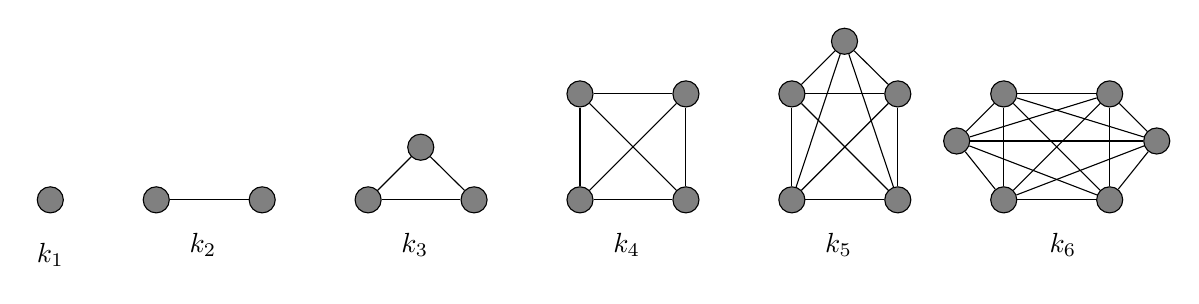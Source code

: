 \begin{tikzpicture}
    [place/.style={circle,draw,fill=black!50}]
    \node[place] (a){};
    \node[node distance=.25cm] (text1)[below =of a]{$ k_1 $};
    \node[place] (b)[right=of a]{};
    \node[place] (c)[right=of b]{};
    \node[node distance=.25cm] (text2)[below right =of b]{$ k_2 $};
    \path[-](b)edge node{}(c);
    \node[place] (d)[right=of c]{};
    \node[place,node distance=.6cm] (e)[above right=of d]{};
    \node[place,node distance=1cm] (f)[right=of d]{};
    \node[node distance=.25cm] (text3)[below right =of d]{$ k_3 $};
    \path[-](e) edge node{}(d) edge node{}(f) (d)edge node{}(f);
    \node[place] (g)[right=of f]{};
    \node[place] (h)[right=of g]{};
    \node[place] (i)[above=of g]{};
    \node[place] (j)[right=of i]{};
    \node[node distance=.25cm] (text4)[below right =of g]{$ k_4 $};
    \path[-](g) edge node {} (i)
                edge node {} (h)
                edge node {} (j)
            (i) edge node {} (j)
                edge node {} (h)
            (h) edge node {} (j);
    \node[place] (k)[right=of h]{};
    \node[place] (l)[right=of k]{};
    \node[place] (m)[above=of k]{};
    \node[place] (n)[right=of m]{};
    \node[place,node distance=.6cm] (o)[above right=of m]{};
    \node[node distance=.25cm] (text5)[below right =of k]{$ k_5 $};
    \path[-](k) edge node {} (m)
                edge node {} (n)
                edge node {} (l)
                edge node {} (o)
            (n) edge node {} (m)
                edge node {} (l)
                edge node {} (o)
            (l) edge node {} (m)
                edge node {} (o)
            (m) edge node {} (o);
    
    \node[place] (q)[right=of l]{};
    \node[place] (r)[right=of q]{};
    \node[place] (s)[above=of q]{};
    \node[place] (t)[right=of s]{};
    \node[place,node distance=.5cm] (p)[below left=of s]{};
    \node[place,node distance=.5cm] (u)[below right=of t]{};
    \node[node distance=.25cm] (text6) [below left =of r]{$ k_6 $};
    \path[-](p) edge node {} (s)
                edge node {} (q)
                edge node {} (r)
                edge node {} (t)
                edge node {} (u)
            (q) edge node {} (s)
                edge node {} (r)
                edge node {} (u)
                edge node {} (t)
            (t) edge node {} (s)
                edge node {} (r)
                edge node {} (u)
            (s) edge node {} (r)
                edge node {} (u)
            (u) edge node {} (r);
\end{tikzpicture}